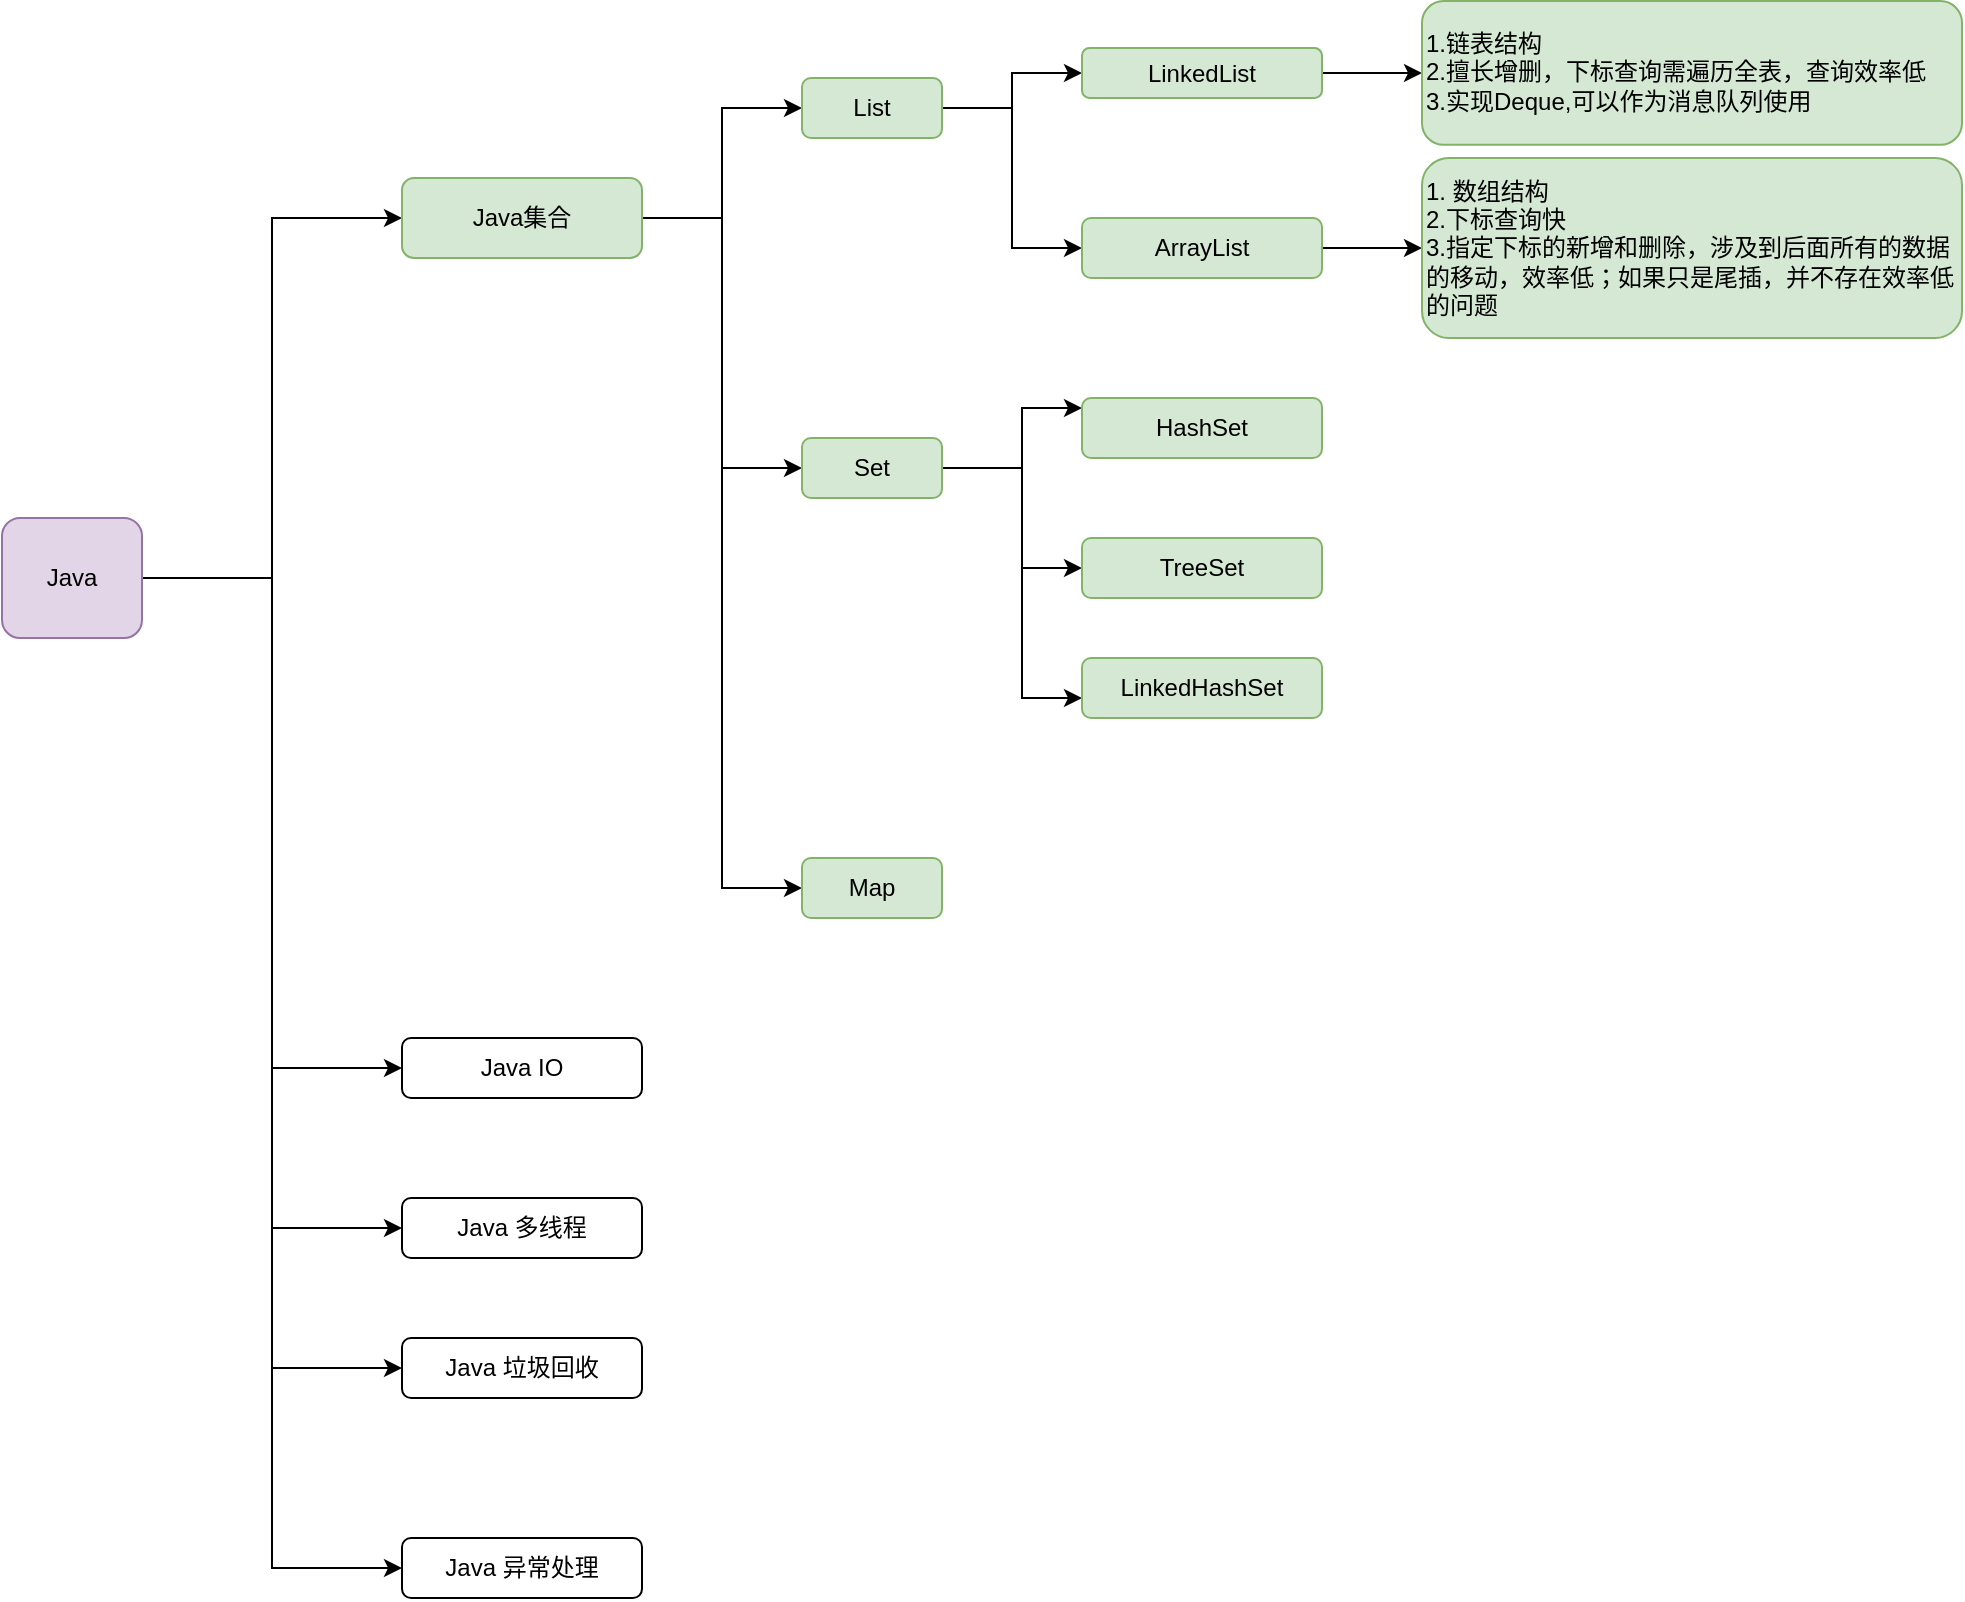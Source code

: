 <mxfile version="16.6.2" type="github">
  <diagram id="GcnIIn9zu56xixgi2HDi" name="Page-1">
    <mxGraphModel dx="868" dy="492" grid="1" gridSize="10" guides="1" tooltips="1" connect="1" arrows="1" fold="1" page="1" pageScale="1" pageWidth="827" pageHeight="1169" math="0" shadow="0">
      <root>
        <mxCell id="0" />
        <mxCell id="1" parent="0" />
        <mxCell id="AFKyj2wZlmawvFiLAMe_-7" style="edgeStyle=orthogonalEdgeStyle;rounded=0;orthogonalLoop=1;jettySize=auto;html=1;entryX=0;entryY=0.5;entryDx=0;entryDy=0;" edge="1" parent="1" source="AFKyj2wZlmawvFiLAMe_-1" target="AFKyj2wZlmawvFiLAMe_-2">
          <mxGeometry relative="1" as="geometry" />
        </mxCell>
        <mxCell id="AFKyj2wZlmawvFiLAMe_-8" style="edgeStyle=orthogonalEdgeStyle;rounded=0;orthogonalLoop=1;jettySize=auto;html=1;exitX=1;exitY=0.5;exitDx=0;exitDy=0;entryX=0;entryY=0.5;entryDx=0;entryDy=0;" edge="1" parent="1" source="AFKyj2wZlmawvFiLAMe_-1" target="AFKyj2wZlmawvFiLAMe_-3">
          <mxGeometry relative="1" as="geometry" />
        </mxCell>
        <mxCell id="AFKyj2wZlmawvFiLAMe_-9" style="edgeStyle=orthogonalEdgeStyle;rounded=0;orthogonalLoop=1;jettySize=auto;html=1;entryX=0;entryY=0.5;entryDx=0;entryDy=0;" edge="1" parent="1" source="AFKyj2wZlmawvFiLAMe_-1" target="AFKyj2wZlmawvFiLAMe_-4">
          <mxGeometry relative="1" as="geometry" />
        </mxCell>
        <mxCell id="AFKyj2wZlmawvFiLAMe_-10" style="edgeStyle=orthogonalEdgeStyle;rounded=0;orthogonalLoop=1;jettySize=auto;html=1;exitX=1;exitY=0.5;exitDx=0;exitDy=0;entryX=0;entryY=0.5;entryDx=0;entryDy=0;" edge="1" parent="1" source="AFKyj2wZlmawvFiLAMe_-1" target="AFKyj2wZlmawvFiLAMe_-5">
          <mxGeometry relative="1" as="geometry" />
        </mxCell>
        <mxCell id="AFKyj2wZlmawvFiLAMe_-11" style="edgeStyle=orthogonalEdgeStyle;rounded=0;orthogonalLoop=1;jettySize=auto;html=1;entryX=0;entryY=0.5;entryDx=0;entryDy=0;" edge="1" parent="1" source="AFKyj2wZlmawvFiLAMe_-1" target="AFKyj2wZlmawvFiLAMe_-6">
          <mxGeometry relative="1" as="geometry" />
        </mxCell>
        <mxCell id="AFKyj2wZlmawvFiLAMe_-1" value="Java" style="rounded=1;whiteSpace=wrap;html=1;fillColor=#e1d5e7;strokeColor=#9673a6;" vertex="1" parent="1">
          <mxGeometry x="20" y="270" width="70" height="60" as="geometry" />
        </mxCell>
        <mxCell id="AFKyj2wZlmawvFiLAMe_-16" value="" style="edgeStyle=orthogonalEdgeStyle;rounded=0;orthogonalLoop=1;jettySize=auto;html=1;entryX=0;entryY=0.5;entryDx=0;entryDy=0;" edge="1" parent="1" source="AFKyj2wZlmawvFiLAMe_-2" target="AFKyj2wZlmawvFiLAMe_-15">
          <mxGeometry relative="1" as="geometry">
            <Array as="points">
              <mxPoint x="380" y="120" />
              <mxPoint x="380" y="245" />
            </Array>
          </mxGeometry>
        </mxCell>
        <mxCell id="AFKyj2wZlmawvFiLAMe_-19" style="edgeStyle=orthogonalEdgeStyle;rounded=0;orthogonalLoop=1;jettySize=auto;html=1;entryX=0;entryY=0.5;entryDx=0;entryDy=0;" edge="1" parent="1" source="AFKyj2wZlmawvFiLAMe_-2" target="AFKyj2wZlmawvFiLAMe_-13">
          <mxGeometry relative="1" as="geometry" />
        </mxCell>
        <mxCell id="AFKyj2wZlmawvFiLAMe_-20" style="edgeStyle=orthogonalEdgeStyle;rounded=0;orthogonalLoop=1;jettySize=auto;html=1;entryX=0;entryY=0.5;entryDx=0;entryDy=0;" edge="1" parent="1" source="AFKyj2wZlmawvFiLAMe_-2" target="AFKyj2wZlmawvFiLAMe_-17">
          <mxGeometry relative="1" as="geometry" />
        </mxCell>
        <mxCell id="AFKyj2wZlmawvFiLAMe_-2" value="Java集合" style="rounded=1;whiteSpace=wrap;html=1;fillColor=#d5e8d4;strokeColor=#82b366;" vertex="1" parent="1">
          <mxGeometry x="220" y="100" width="120" height="40" as="geometry" />
        </mxCell>
        <mxCell id="AFKyj2wZlmawvFiLAMe_-3" value="Java IO" style="rounded=1;whiteSpace=wrap;html=1;" vertex="1" parent="1">
          <mxGeometry x="220" y="530" width="120" height="30" as="geometry" />
        </mxCell>
        <mxCell id="AFKyj2wZlmawvFiLAMe_-4" value="Java 多线程" style="rounded=1;whiteSpace=wrap;html=1;" vertex="1" parent="1">
          <mxGeometry x="220" y="610" width="120" height="30" as="geometry" />
        </mxCell>
        <mxCell id="AFKyj2wZlmawvFiLAMe_-5" value="Java 垃圾回收" style="rounded=1;whiteSpace=wrap;html=1;" vertex="1" parent="1">
          <mxGeometry x="220" y="680" width="120" height="30" as="geometry" />
        </mxCell>
        <mxCell id="AFKyj2wZlmawvFiLAMe_-6" value="Java 异常处理" style="rounded=1;whiteSpace=wrap;html=1;" vertex="1" parent="1">
          <mxGeometry x="220" y="780" width="120" height="30" as="geometry" />
        </mxCell>
        <mxCell id="AFKyj2wZlmawvFiLAMe_-22" value="" style="edgeStyle=orthogonalEdgeStyle;rounded=0;orthogonalLoop=1;jettySize=auto;html=1;" edge="1" parent="1" source="AFKyj2wZlmawvFiLAMe_-13" target="AFKyj2wZlmawvFiLAMe_-21">
          <mxGeometry relative="1" as="geometry" />
        </mxCell>
        <mxCell id="AFKyj2wZlmawvFiLAMe_-29" style="edgeStyle=orthogonalEdgeStyle;rounded=0;orthogonalLoop=1;jettySize=auto;html=1;entryX=0;entryY=0.5;entryDx=0;entryDy=0;" edge="1" parent="1" source="AFKyj2wZlmawvFiLAMe_-13" target="AFKyj2wZlmawvFiLAMe_-23">
          <mxGeometry relative="1" as="geometry" />
        </mxCell>
        <mxCell id="AFKyj2wZlmawvFiLAMe_-13" value="List" style="rounded=1;whiteSpace=wrap;html=1;fillColor=#d5e8d4;strokeColor=#82b366;" vertex="1" parent="1">
          <mxGeometry x="420" y="50" width="70" height="30" as="geometry" />
        </mxCell>
        <mxCell id="AFKyj2wZlmawvFiLAMe_-31" value="" style="edgeStyle=orthogonalEdgeStyle;rounded=0;orthogonalLoop=1;jettySize=auto;html=1;" edge="1" parent="1" source="AFKyj2wZlmawvFiLAMe_-15" target="AFKyj2wZlmawvFiLAMe_-30">
          <mxGeometry relative="1" as="geometry">
            <Array as="points">
              <mxPoint x="530" y="245" />
              <mxPoint x="530" y="215" />
            </Array>
          </mxGeometry>
        </mxCell>
        <mxCell id="AFKyj2wZlmawvFiLAMe_-33" value="" style="edgeStyle=orthogonalEdgeStyle;rounded=0;orthogonalLoop=1;jettySize=auto;html=1;" edge="1" parent="1" source="AFKyj2wZlmawvFiLAMe_-15" target="AFKyj2wZlmawvFiLAMe_-32">
          <mxGeometry relative="1" as="geometry">
            <Array as="points">
              <mxPoint x="530" y="245" />
              <mxPoint x="530" y="295" />
            </Array>
          </mxGeometry>
        </mxCell>
        <mxCell id="AFKyj2wZlmawvFiLAMe_-35" value="" style="edgeStyle=orthogonalEdgeStyle;rounded=0;orthogonalLoop=1;jettySize=auto;html=1;" edge="1" parent="1" source="AFKyj2wZlmawvFiLAMe_-15" target="AFKyj2wZlmawvFiLAMe_-34">
          <mxGeometry relative="1" as="geometry">
            <Array as="points">
              <mxPoint x="530" y="245" />
              <mxPoint x="530" y="360" />
            </Array>
          </mxGeometry>
        </mxCell>
        <mxCell id="AFKyj2wZlmawvFiLAMe_-15" value="Set" style="whiteSpace=wrap;html=1;rounded=1;fillColor=#d5e8d4;strokeColor=#82b366;" vertex="1" parent="1">
          <mxGeometry x="420" y="230" width="70" height="30" as="geometry" />
        </mxCell>
        <mxCell id="AFKyj2wZlmawvFiLAMe_-17" value="Map" style="whiteSpace=wrap;html=1;rounded=1;fillColor=#d5e8d4;strokeColor=#82b366;" vertex="1" parent="1">
          <mxGeometry x="420" y="440" width="70" height="30" as="geometry" />
        </mxCell>
        <mxCell id="AFKyj2wZlmawvFiLAMe_-26" value="" style="edgeStyle=orthogonalEdgeStyle;rounded=0;orthogonalLoop=1;jettySize=auto;html=1;" edge="1" parent="1" source="AFKyj2wZlmawvFiLAMe_-21" target="AFKyj2wZlmawvFiLAMe_-25">
          <mxGeometry relative="1" as="geometry" />
        </mxCell>
        <mxCell id="AFKyj2wZlmawvFiLAMe_-21" value="LinkedList" style="whiteSpace=wrap;html=1;fillColor=#d5e8d4;strokeColor=#82b366;rounded=1;" vertex="1" parent="1">
          <mxGeometry x="560" y="35" width="120" height="25" as="geometry" />
        </mxCell>
        <mxCell id="AFKyj2wZlmawvFiLAMe_-28" value="" style="edgeStyle=orthogonalEdgeStyle;rounded=0;orthogonalLoop=1;jettySize=auto;html=1;" edge="1" parent="1" source="AFKyj2wZlmawvFiLAMe_-23" target="AFKyj2wZlmawvFiLAMe_-27">
          <mxGeometry relative="1" as="geometry" />
        </mxCell>
        <mxCell id="AFKyj2wZlmawvFiLAMe_-23" value="ArrayList" style="whiteSpace=wrap;html=1;fillColor=#d5e8d4;strokeColor=#82b366;rounded=1;" vertex="1" parent="1">
          <mxGeometry x="560" y="120" width="120" height="30" as="geometry" />
        </mxCell>
        <mxCell id="AFKyj2wZlmawvFiLAMe_-25" value="1.链表结构&lt;br&gt;2.擅长增删，下标查询需遍历全表，查询效率低&lt;br&gt;3.实现Deque,可以作为消息队列使用" style="whiteSpace=wrap;html=1;fillColor=#d5e8d4;strokeColor=#82b366;rounded=1;align=left;" vertex="1" parent="1">
          <mxGeometry x="730" y="11.56" width="270" height="71.87" as="geometry" />
        </mxCell>
        <mxCell id="AFKyj2wZlmawvFiLAMe_-27" value="1. 数组结构&lt;br&gt;2.下标查询快&lt;br&gt;3.指定下标的新增和删除，涉及到后面所有的数据的移动，效率低；如果只是尾插，并不存在效率低的问题" style="whiteSpace=wrap;html=1;fillColor=#d5e8d4;strokeColor=#82b366;rounded=1;align=left;" vertex="1" parent="1">
          <mxGeometry x="730" y="90" width="270" height="90" as="geometry" />
        </mxCell>
        <mxCell id="AFKyj2wZlmawvFiLAMe_-30" value="HashSet" style="whiteSpace=wrap;html=1;fillColor=#d5e8d4;strokeColor=#82b366;rounded=1;" vertex="1" parent="1">
          <mxGeometry x="560" y="210" width="120" height="30" as="geometry" />
        </mxCell>
        <mxCell id="AFKyj2wZlmawvFiLAMe_-32" value="TreeSet" style="whiteSpace=wrap;html=1;fillColor=#d5e8d4;strokeColor=#82b366;rounded=1;" vertex="1" parent="1">
          <mxGeometry x="560" y="280" width="120" height="30" as="geometry" />
        </mxCell>
        <mxCell id="AFKyj2wZlmawvFiLAMe_-34" value="LinkedHashSet" style="whiteSpace=wrap;html=1;fillColor=#d5e8d4;strokeColor=#82b366;rounded=1;" vertex="1" parent="1">
          <mxGeometry x="560" y="340" width="120" height="30" as="geometry" />
        </mxCell>
      </root>
    </mxGraphModel>
  </diagram>
</mxfile>
